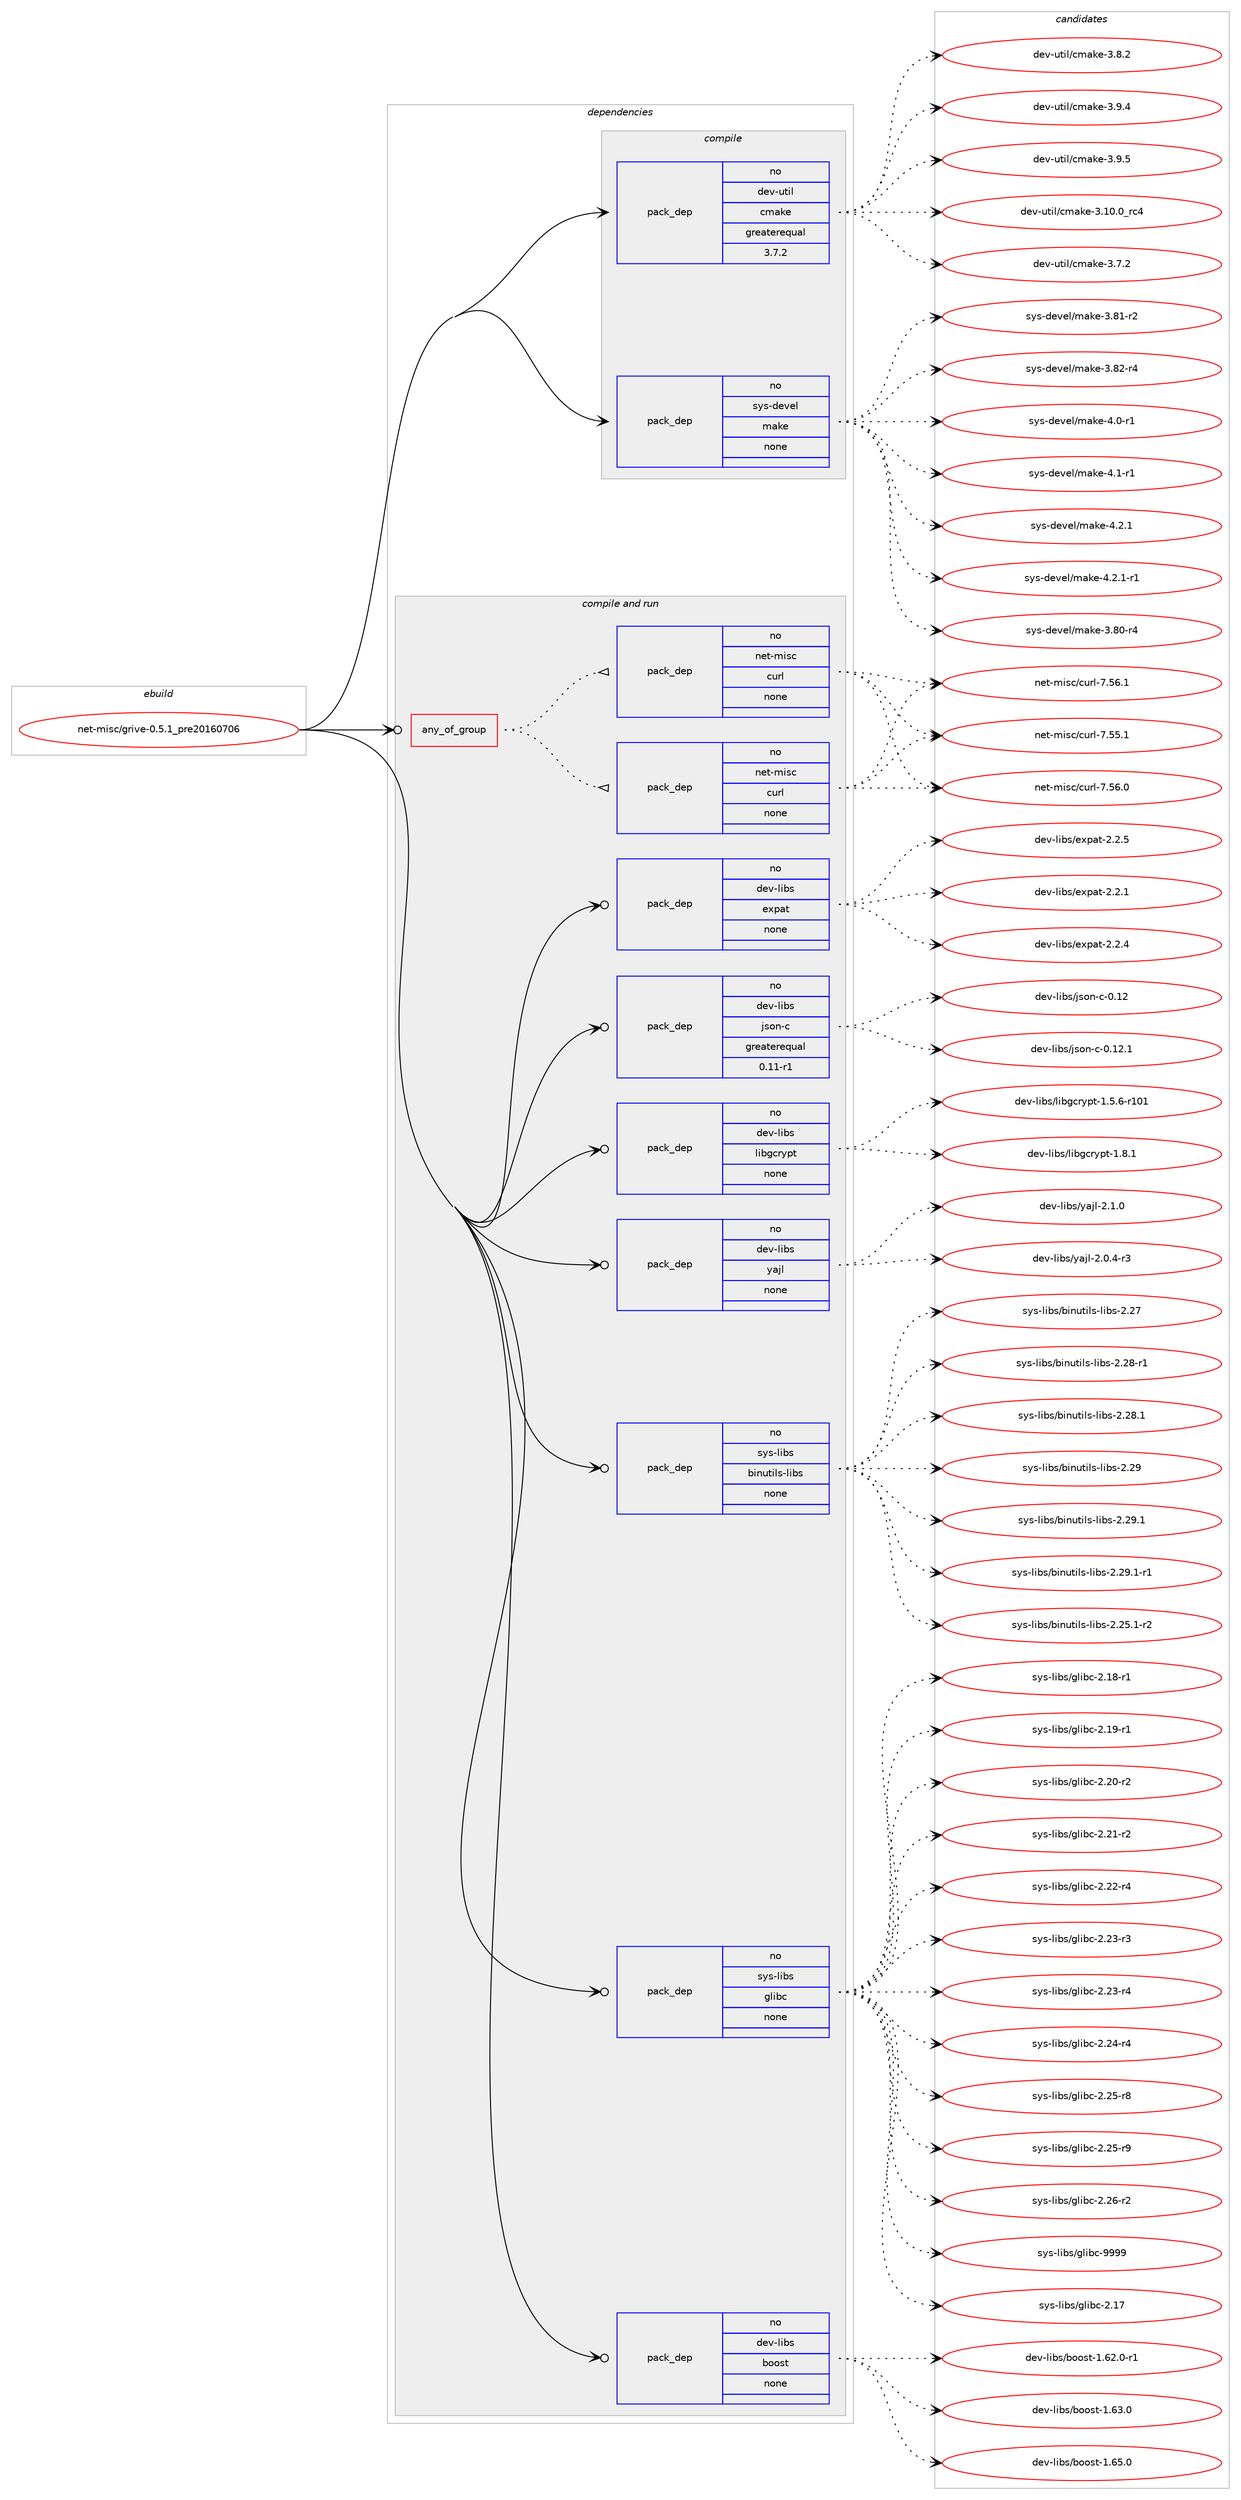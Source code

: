 digraph prolog {

# *************
# Graph options
# *************

newrank=true;
concentrate=true;
compound=true;
graph [rankdir=LR,fontname=Helvetica,fontsize=10,ranksep=1.5];#, ranksep=2.5, nodesep=0.2];
edge  [arrowhead=vee];
node  [fontname=Helvetica,fontsize=10];

# **********
# The ebuild
# **********

subgraph cluster_leftcol {
color=gray;
rank=same;
label=<<i>ebuild</i>>;
id [label="net-misc/grive-0.5.1_pre20160706", color=red, width=4, href="../net-misc/grive-0.5.1_pre20160706.svg"];
}

# ****************
# The dependencies
# ****************

subgraph cluster_midcol {
color=gray;
label=<<i>dependencies</i>>;
subgraph cluster_compile {
fillcolor="#eeeeee";
style=filled;
label=<<i>compile</i>>;
subgraph pack313128 {
dependency425832 [label=<<TABLE BORDER="0" CELLBORDER="1" CELLSPACING="0" CELLPADDING="4" WIDTH="220"><TR><TD ROWSPAN="6" CELLPADDING="30">pack_dep</TD></TR><TR><TD WIDTH="110">no</TD></TR><TR><TD>dev-util</TD></TR><TR><TD>cmake</TD></TR><TR><TD>greaterequal</TD></TR><TR><TD>3.7.2</TD></TR></TABLE>>, shape=none, color=blue];
}
id:e -> dependency425832:w [weight=20,style="solid",arrowhead="vee"];
subgraph pack313129 {
dependency425833 [label=<<TABLE BORDER="0" CELLBORDER="1" CELLSPACING="0" CELLPADDING="4" WIDTH="220"><TR><TD ROWSPAN="6" CELLPADDING="30">pack_dep</TD></TR><TR><TD WIDTH="110">no</TD></TR><TR><TD>sys-devel</TD></TR><TR><TD>make</TD></TR><TR><TD>none</TD></TR><TR><TD></TD></TR></TABLE>>, shape=none, color=blue];
}
id:e -> dependency425833:w [weight=20,style="solid",arrowhead="vee"];
}
subgraph cluster_compileandrun {
fillcolor="#eeeeee";
style=filled;
label=<<i>compile and run</i>>;
subgraph any7000 {
dependency425834 [label=<<TABLE BORDER="0" CELLBORDER="1" CELLSPACING="0" CELLPADDING="4"><TR><TD CELLPADDING="10">any_of_group</TD></TR></TABLE>>, shape=none, color=red];subgraph pack313130 {
dependency425835 [label=<<TABLE BORDER="0" CELLBORDER="1" CELLSPACING="0" CELLPADDING="4" WIDTH="220"><TR><TD ROWSPAN="6" CELLPADDING="30">pack_dep</TD></TR><TR><TD WIDTH="110">no</TD></TR><TR><TD>net-misc</TD></TR><TR><TD>curl</TD></TR><TR><TD>none</TD></TR><TR><TD></TD></TR></TABLE>>, shape=none, color=blue];
}
dependency425834:e -> dependency425835:w [weight=20,style="dotted",arrowhead="oinv"];
subgraph pack313131 {
dependency425836 [label=<<TABLE BORDER="0" CELLBORDER="1" CELLSPACING="0" CELLPADDING="4" WIDTH="220"><TR><TD ROWSPAN="6" CELLPADDING="30">pack_dep</TD></TR><TR><TD WIDTH="110">no</TD></TR><TR><TD>net-misc</TD></TR><TR><TD>curl</TD></TR><TR><TD>none</TD></TR><TR><TD></TD></TR></TABLE>>, shape=none, color=blue];
}
dependency425834:e -> dependency425836:w [weight=20,style="dotted",arrowhead="oinv"];
}
id:e -> dependency425834:w [weight=20,style="solid",arrowhead="odotvee"];
subgraph pack313132 {
dependency425837 [label=<<TABLE BORDER="0" CELLBORDER="1" CELLSPACING="0" CELLPADDING="4" WIDTH="220"><TR><TD ROWSPAN="6" CELLPADDING="30">pack_dep</TD></TR><TR><TD WIDTH="110">no</TD></TR><TR><TD>dev-libs</TD></TR><TR><TD>boost</TD></TR><TR><TD>none</TD></TR><TR><TD></TD></TR></TABLE>>, shape=none, color=blue];
}
id:e -> dependency425837:w [weight=20,style="solid",arrowhead="odotvee"];
subgraph pack313133 {
dependency425838 [label=<<TABLE BORDER="0" CELLBORDER="1" CELLSPACING="0" CELLPADDING="4" WIDTH="220"><TR><TD ROWSPAN="6" CELLPADDING="30">pack_dep</TD></TR><TR><TD WIDTH="110">no</TD></TR><TR><TD>dev-libs</TD></TR><TR><TD>expat</TD></TR><TR><TD>none</TD></TR><TR><TD></TD></TR></TABLE>>, shape=none, color=blue];
}
id:e -> dependency425838:w [weight=20,style="solid",arrowhead="odotvee"];
subgraph pack313134 {
dependency425839 [label=<<TABLE BORDER="0" CELLBORDER="1" CELLSPACING="0" CELLPADDING="4" WIDTH="220"><TR><TD ROWSPAN="6" CELLPADDING="30">pack_dep</TD></TR><TR><TD WIDTH="110">no</TD></TR><TR><TD>dev-libs</TD></TR><TR><TD>json-c</TD></TR><TR><TD>greaterequal</TD></TR><TR><TD>0.11-r1</TD></TR></TABLE>>, shape=none, color=blue];
}
id:e -> dependency425839:w [weight=20,style="solid",arrowhead="odotvee"];
subgraph pack313135 {
dependency425840 [label=<<TABLE BORDER="0" CELLBORDER="1" CELLSPACING="0" CELLPADDING="4" WIDTH="220"><TR><TD ROWSPAN="6" CELLPADDING="30">pack_dep</TD></TR><TR><TD WIDTH="110">no</TD></TR><TR><TD>dev-libs</TD></TR><TR><TD>libgcrypt</TD></TR><TR><TD>none</TD></TR><TR><TD></TD></TR></TABLE>>, shape=none, color=blue];
}
id:e -> dependency425840:w [weight=20,style="solid",arrowhead="odotvee"];
subgraph pack313136 {
dependency425841 [label=<<TABLE BORDER="0" CELLBORDER="1" CELLSPACING="0" CELLPADDING="4" WIDTH="220"><TR><TD ROWSPAN="6" CELLPADDING="30">pack_dep</TD></TR><TR><TD WIDTH="110">no</TD></TR><TR><TD>dev-libs</TD></TR><TR><TD>yajl</TD></TR><TR><TD>none</TD></TR><TR><TD></TD></TR></TABLE>>, shape=none, color=blue];
}
id:e -> dependency425841:w [weight=20,style="solid",arrowhead="odotvee"];
subgraph pack313137 {
dependency425842 [label=<<TABLE BORDER="0" CELLBORDER="1" CELLSPACING="0" CELLPADDING="4" WIDTH="220"><TR><TD ROWSPAN="6" CELLPADDING="30">pack_dep</TD></TR><TR><TD WIDTH="110">no</TD></TR><TR><TD>sys-libs</TD></TR><TR><TD>binutils-libs</TD></TR><TR><TD>none</TD></TR><TR><TD></TD></TR></TABLE>>, shape=none, color=blue];
}
id:e -> dependency425842:w [weight=20,style="solid",arrowhead="odotvee"];
subgraph pack313138 {
dependency425843 [label=<<TABLE BORDER="0" CELLBORDER="1" CELLSPACING="0" CELLPADDING="4" WIDTH="220"><TR><TD ROWSPAN="6" CELLPADDING="30">pack_dep</TD></TR><TR><TD WIDTH="110">no</TD></TR><TR><TD>sys-libs</TD></TR><TR><TD>glibc</TD></TR><TR><TD>none</TD></TR><TR><TD></TD></TR></TABLE>>, shape=none, color=blue];
}
id:e -> dependency425843:w [weight=20,style="solid",arrowhead="odotvee"];
}
subgraph cluster_run {
fillcolor="#eeeeee";
style=filled;
label=<<i>run</i>>;
}
}

# **************
# The candidates
# **************

subgraph cluster_choices {
rank=same;
color=gray;
label=<<i>candidates</i>>;

subgraph choice313128 {
color=black;
nodesep=1;
choice1001011184511711610510847991099710710145514649484648951149952 [label="dev-util/cmake-3.10.0_rc4", color=red, width=4,href="../dev-util/cmake-3.10.0_rc4.svg"];
choice10010111845117116105108479910997107101455146554650 [label="dev-util/cmake-3.7.2", color=red, width=4,href="../dev-util/cmake-3.7.2.svg"];
choice10010111845117116105108479910997107101455146564650 [label="dev-util/cmake-3.8.2", color=red, width=4,href="../dev-util/cmake-3.8.2.svg"];
choice10010111845117116105108479910997107101455146574652 [label="dev-util/cmake-3.9.4", color=red, width=4,href="../dev-util/cmake-3.9.4.svg"];
choice10010111845117116105108479910997107101455146574653 [label="dev-util/cmake-3.9.5", color=red, width=4,href="../dev-util/cmake-3.9.5.svg"];
dependency425832:e -> choice1001011184511711610510847991099710710145514649484648951149952:w [style=dotted,weight="100"];
dependency425832:e -> choice10010111845117116105108479910997107101455146554650:w [style=dotted,weight="100"];
dependency425832:e -> choice10010111845117116105108479910997107101455146564650:w [style=dotted,weight="100"];
dependency425832:e -> choice10010111845117116105108479910997107101455146574652:w [style=dotted,weight="100"];
dependency425832:e -> choice10010111845117116105108479910997107101455146574653:w [style=dotted,weight="100"];
}
subgraph choice313129 {
color=black;
nodesep=1;
choice11512111545100101118101108471099710710145514656484511452 [label="sys-devel/make-3.80-r4", color=red, width=4,href="../sys-devel/make-3.80-r4.svg"];
choice11512111545100101118101108471099710710145514656494511450 [label="sys-devel/make-3.81-r2", color=red, width=4,href="../sys-devel/make-3.81-r2.svg"];
choice11512111545100101118101108471099710710145514656504511452 [label="sys-devel/make-3.82-r4", color=red, width=4,href="../sys-devel/make-3.82-r4.svg"];
choice115121115451001011181011084710997107101455246484511449 [label="sys-devel/make-4.0-r1", color=red, width=4,href="../sys-devel/make-4.0-r1.svg"];
choice115121115451001011181011084710997107101455246494511449 [label="sys-devel/make-4.1-r1", color=red, width=4,href="../sys-devel/make-4.1-r1.svg"];
choice115121115451001011181011084710997107101455246504649 [label="sys-devel/make-4.2.1", color=red, width=4,href="../sys-devel/make-4.2.1.svg"];
choice1151211154510010111810110847109971071014552465046494511449 [label="sys-devel/make-4.2.1-r1", color=red, width=4,href="../sys-devel/make-4.2.1-r1.svg"];
dependency425833:e -> choice11512111545100101118101108471099710710145514656484511452:w [style=dotted,weight="100"];
dependency425833:e -> choice11512111545100101118101108471099710710145514656494511450:w [style=dotted,weight="100"];
dependency425833:e -> choice11512111545100101118101108471099710710145514656504511452:w [style=dotted,weight="100"];
dependency425833:e -> choice115121115451001011181011084710997107101455246484511449:w [style=dotted,weight="100"];
dependency425833:e -> choice115121115451001011181011084710997107101455246494511449:w [style=dotted,weight="100"];
dependency425833:e -> choice115121115451001011181011084710997107101455246504649:w [style=dotted,weight="100"];
dependency425833:e -> choice1151211154510010111810110847109971071014552465046494511449:w [style=dotted,weight="100"];
}
subgraph choice313130 {
color=black;
nodesep=1;
choice1101011164510910511599479911711410845554653534649 [label="net-misc/curl-7.55.1", color=red, width=4,href="../net-misc/curl-7.55.1.svg"];
choice1101011164510910511599479911711410845554653544648 [label="net-misc/curl-7.56.0", color=red, width=4,href="../net-misc/curl-7.56.0.svg"];
choice1101011164510910511599479911711410845554653544649 [label="net-misc/curl-7.56.1", color=red, width=4,href="../net-misc/curl-7.56.1.svg"];
dependency425835:e -> choice1101011164510910511599479911711410845554653534649:w [style=dotted,weight="100"];
dependency425835:e -> choice1101011164510910511599479911711410845554653544648:w [style=dotted,weight="100"];
dependency425835:e -> choice1101011164510910511599479911711410845554653544649:w [style=dotted,weight="100"];
}
subgraph choice313131 {
color=black;
nodesep=1;
choice1101011164510910511599479911711410845554653534649 [label="net-misc/curl-7.55.1", color=red, width=4,href="../net-misc/curl-7.55.1.svg"];
choice1101011164510910511599479911711410845554653544648 [label="net-misc/curl-7.56.0", color=red, width=4,href="../net-misc/curl-7.56.0.svg"];
choice1101011164510910511599479911711410845554653544649 [label="net-misc/curl-7.56.1", color=red, width=4,href="../net-misc/curl-7.56.1.svg"];
dependency425836:e -> choice1101011164510910511599479911711410845554653534649:w [style=dotted,weight="100"];
dependency425836:e -> choice1101011164510910511599479911711410845554653544648:w [style=dotted,weight="100"];
dependency425836:e -> choice1101011164510910511599479911711410845554653544649:w [style=dotted,weight="100"];
}
subgraph choice313132 {
color=black;
nodesep=1;
choice10010111845108105981154798111111115116454946545046484511449 [label="dev-libs/boost-1.62.0-r1", color=red, width=4,href="../dev-libs/boost-1.62.0-r1.svg"];
choice1001011184510810598115479811111111511645494654514648 [label="dev-libs/boost-1.63.0", color=red, width=4,href="../dev-libs/boost-1.63.0.svg"];
choice1001011184510810598115479811111111511645494654534648 [label="dev-libs/boost-1.65.0", color=red, width=4,href="../dev-libs/boost-1.65.0.svg"];
dependency425837:e -> choice10010111845108105981154798111111115116454946545046484511449:w [style=dotted,weight="100"];
dependency425837:e -> choice1001011184510810598115479811111111511645494654514648:w [style=dotted,weight="100"];
dependency425837:e -> choice1001011184510810598115479811111111511645494654534648:w [style=dotted,weight="100"];
}
subgraph choice313133 {
color=black;
nodesep=1;
choice10010111845108105981154710112011297116455046504649 [label="dev-libs/expat-2.2.1", color=red, width=4,href="../dev-libs/expat-2.2.1.svg"];
choice10010111845108105981154710112011297116455046504652 [label="dev-libs/expat-2.2.4", color=red, width=4,href="../dev-libs/expat-2.2.4.svg"];
choice10010111845108105981154710112011297116455046504653 [label="dev-libs/expat-2.2.5", color=red, width=4,href="../dev-libs/expat-2.2.5.svg"];
dependency425838:e -> choice10010111845108105981154710112011297116455046504649:w [style=dotted,weight="100"];
dependency425838:e -> choice10010111845108105981154710112011297116455046504652:w [style=dotted,weight="100"];
dependency425838:e -> choice10010111845108105981154710112011297116455046504653:w [style=dotted,weight="100"];
}
subgraph choice313134 {
color=black;
nodesep=1;
choice10010111845108105981154710611511111045994548464950 [label="dev-libs/json-c-0.12", color=red, width=4,href="../dev-libs/json-c-0.12.svg"];
choice100101118451081059811547106115111110459945484649504649 [label="dev-libs/json-c-0.12.1", color=red, width=4,href="../dev-libs/json-c-0.12.1.svg"];
dependency425839:e -> choice10010111845108105981154710611511111045994548464950:w [style=dotted,weight="100"];
dependency425839:e -> choice100101118451081059811547106115111110459945484649504649:w [style=dotted,weight="100"];
}
subgraph choice313135 {
color=black;
nodesep=1;
choice100101118451081059811547108105981039911412111211645494653465445114494849 [label="dev-libs/libgcrypt-1.5.6-r101", color=red, width=4,href="../dev-libs/libgcrypt-1.5.6-r101.svg"];
choice1001011184510810598115471081059810399114121112116454946564649 [label="dev-libs/libgcrypt-1.8.1", color=red, width=4,href="../dev-libs/libgcrypt-1.8.1.svg"];
dependency425840:e -> choice100101118451081059811547108105981039911412111211645494653465445114494849:w [style=dotted,weight="100"];
dependency425840:e -> choice1001011184510810598115471081059810399114121112116454946564649:w [style=dotted,weight="100"];
}
subgraph choice313136 {
color=black;
nodesep=1;
choice100101118451081059811547121971061084550464846524511451 [label="dev-libs/yajl-2.0.4-r3", color=red, width=4,href="../dev-libs/yajl-2.0.4-r3.svg"];
choice10010111845108105981154712197106108455046494648 [label="dev-libs/yajl-2.1.0", color=red, width=4,href="../dev-libs/yajl-2.1.0.svg"];
dependency425841:e -> choice100101118451081059811547121971061084550464846524511451:w [style=dotted,weight="100"];
dependency425841:e -> choice10010111845108105981154712197106108455046494648:w [style=dotted,weight="100"];
}
subgraph choice313137 {
color=black;
nodesep=1;
choice115121115451081059811547981051101171161051081154510810598115455046505346494511450 [label="sys-libs/binutils-libs-2.25.1-r2", color=red, width=4,href="../sys-libs/binutils-libs-2.25.1-r2.svg"];
choice1151211154510810598115479810511011711610510811545108105981154550465055 [label="sys-libs/binutils-libs-2.27", color=red, width=4,href="../sys-libs/binutils-libs-2.27.svg"];
choice11512111545108105981154798105110117116105108115451081059811545504650564511449 [label="sys-libs/binutils-libs-2.28-r1", color=red, width=4,href="../sys-libs/binutils-libs-2.28-r1.svg"];
choice11512111545108105981154798105110117116105108115451081059811545504650564649 [label="sys-libs/binutils-libs-2.28.1", color=red, width=4,href="../sys-libs/binutils-libs-2.28.1.svg"];
choice1151211154510810598115479810511011711610510811545108105981154550465057 [label="sys-libs/binutils-libs-2.29", color=red, width=4,href="../sys-libs/binutils-libs-2.29.svg"];
choice11512111545108105981154798105110117116105108115451081059811545504650574649 [label="sys-libs/binutils-libs-2.29.1", color=red, width=4,href="../sys-libs/binutils-libs-2.29.1.svg"];
choice115121115451081059811547981051101171161051081154510810598115455046505746494511449 [label="sys-libs/binutils-libs-2.29.1-r1", color=red, width=4,href="../sys-libs/binutils-libs-2.29.1-r1.svg"];
dependency425842:e -> choice115121115451081059811547981051101171161051081154510810598115455046505346494511450:w [style=dotted,weight="100"];
dependency425842:e -> choice1151211154510810598115479810511011711610510811545108105981154550465055:w [style=dotted,weight="100"];
dependency425842:e -> choice11512111545108105981154798105110117116105108115451081059811545504650564511449:w [style=dotted,weight="100"];
dependency425842:e -> choice11512111545108105981154798105110117116105108115451081059811545504650564649:w [style=dotted,weight="100"];
dependency425842:e -> choice1151211154510810598115479810511011711610510811545108105981154550465057:w [style=dotted,weight="100"];
dependency425842:e -> choice11512111545108105981154798105110117116105108115451081059811545504650574649:w [style=dotted,weight="100"];
dependency425842:e -> choice115121115451081059811547981051101171161051081154510810598115455046505746494511449:w [style=dotted,weight="100"];
}
subgraph choice313138 {
color=black;
nodesep=1;
choice11512111545108105981154710310810598994550464955 [label="sys-libs/glibc-2.17", color=red, width=4,href="../sys-libs/glibc-2.17.svg"];
choice115121115451081059811547103108105989945504649564511449 [label="sys-libs/glibc-2.18-r1", color=red, width=4,href="../sys-libs/glibc-2.18-r1.svg"];
choice115121115451081059811547103108105989945504649574511449 [label="sys-libs/glibc-2.19-r1", color=red, width=4,href="../sys-libs/glibc-2.19-r1.svg"];
choice115121115451081059811547103108105989945504650484511450 [label="sys-libs/glibc-2.20-r2", color=red, width=4,href="../sys-libs/glibc-2.20-r2.svg"];
choice115121115451081059811547103108105989945504650494511450 [label="sys-libs/glibc-2.21-r2", color=red, width=4,href="../sys-libs/glibc-2.21-r2.svg"];
choice115121115451081059811547103108105989945504650504511452 [label="sys-libs/glibc-2.22-r4", color=red, width=4,href="../sys-libs/glibc-2.22-r4.svg"];
choice115121115451081059811547103108105989945504650514511451 [label="sys-libs/glibc-2.23-r3", color=red, width=4,href="../sys-libs/glibc-2.23-r3.svg"];
choice115121115451081059811547103108105989945504650514511452 [label="sys-libs/glibc-2.23-r4", color=red, width=4,href="../sys-libs/glibc-2.23-r4.svg"];
choice115121115451081059811547103108105989945504650524511452 [label="sys-libs/glibc-2.24-r4", color=red, width=4,href="../sys-libs/glibc-2.24-r4.svg"];
choice115121115451081059811547103108105989945504650534511456 [label="sys-libs/glibc-2.25-r8", color=red, width=4,href="../sys-libs/glibc-2.25-r8.svg"];
choice115121115451081059811547103108105989945504650534511457 [label="sys-libs/glibc-2.25-r9", color=red, width=4,href="../sys-libs/glibc-2.25-r9.svg"];
choice115121115451081059811547103108105989945504650544511450 [label="sys-libs/glibc-2.26-r2", color=red, width=4,href="../sys-libs/glibc-2.26-r2.svg"];
choice11512111545108105981154710310810598994557575757 [label="sys-libs/glibc-9999", color=red, width=4,href="../sys-libs/glibc-9999.svg"];
dependency425843:e -> choice11512111545108105981154710310810598994550464955:w [style=dotted,weight="100"];
dependency425843:e -> choice115121115451081059811547103108105989945504649564511449:w [style=dotted,weight="100"];
dependency425843:e -> choice115121115451081059811547103108105989945504649574511449:w [style=dotted,weight="100"];
dependency425843:e -> choice115121115451081059811547103108105989945504650484511450:w [style=dotted,weight="100"];
dependency425843:e -> choice115121115451081059811547103108105989945504650494511450:w [style=dotted,weight="100"];
dependency425843:e -> choice115121115451081059811547103108105989945504650504511452:w [style=dotted,weight="100"];
dependency425843:e -> choice115121115451081059811547103108105989945504650514511451:w [style=dotted,weight="100"];
dependency425843:e -> choice115121115451081059811547103108105989945504650514511452:w [style=dotted,weight="100"];
dependency425843:e -> choice115121115451081059811547103108105989945504650524511452:w [style=dotted,weight="100"];
dependency425843:e -> choice115121115451081059811547103108105989945504650534511456:w [style=dotted,weight="100"];
dependency425843:e -> choice115121115451081059811547103108105989945504650534511457:w [style=dotted,weight="100"];
dependency425843:e -> choice115121115451081059811547103108105989945504650544511450:w [style=dotted,weight="100"];
dependency425843:e -> choice11512111545108105981154710310810598994557575757:w [style=dotted,weight="100"];
}
}

}
